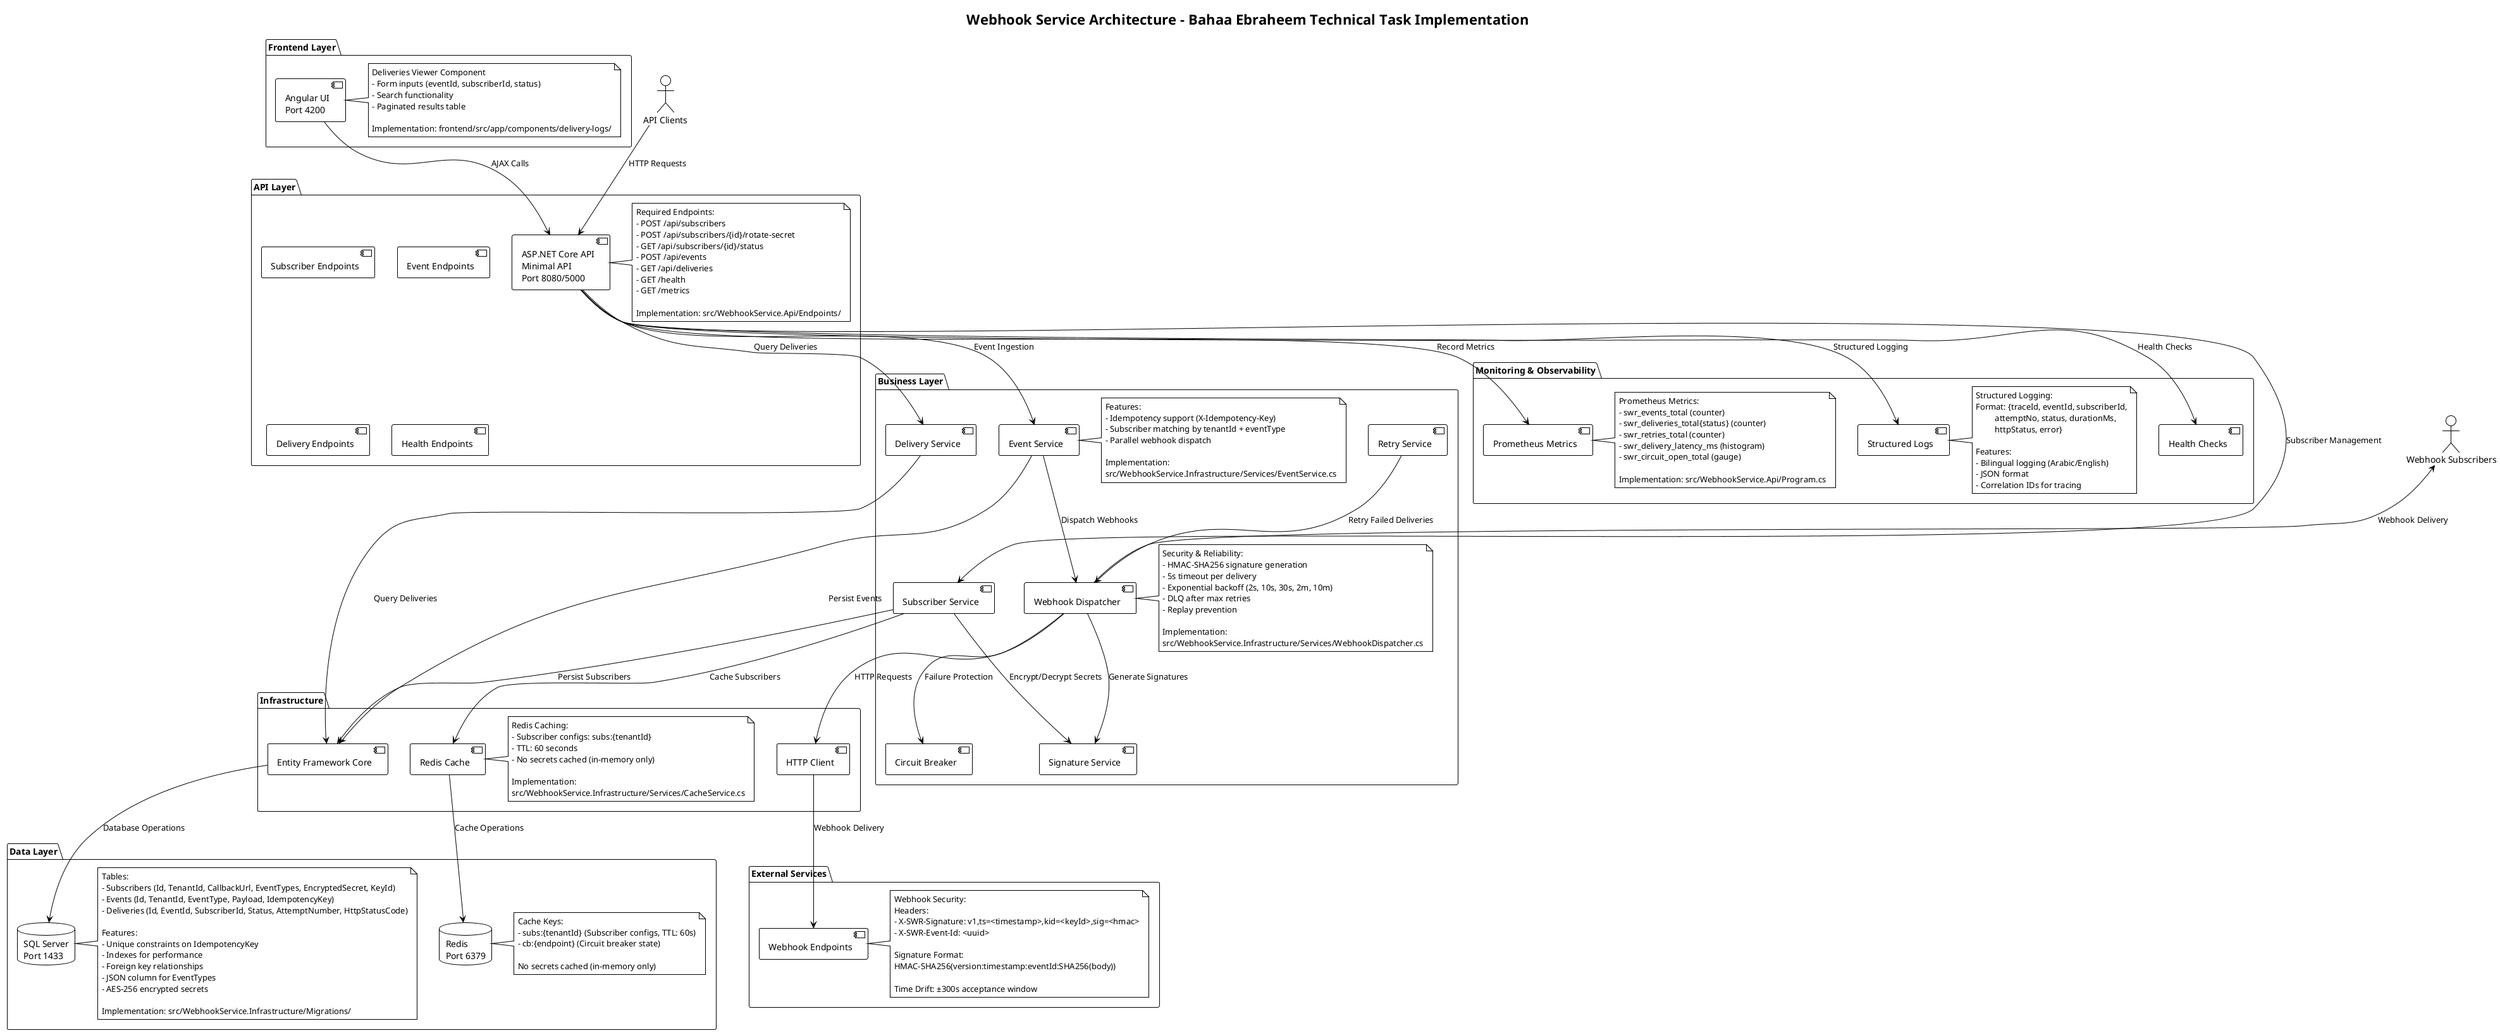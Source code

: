 @startuml Webhook Service Architecture
!theme plain
title Webhook Service Architecture - Bahaa Ebraheem Technical Task Implementation

actor "API Clients" as Clients
actor "Webhook Subscribers" as Subscribers

package "Frontend Layer" {
  component [Angular UI\nPort 4200] as Angular
  note right of Angular
    Deliveries Viewer Component
    - Form inputs (eventId, subscriberId, status)
    - Search functionality
    - Paginated results table

    Implementation: frontend/src/app/components/delivery-logs/
  end note
}

package "API Layer" {
  component [ASP.NET Core API\nMinimal API\nPort 8080/5000] as API

  component [Subscriber Endpoints] as SubEndpoints
  component [Event Endpoints] as EventEndpoints
  component [Delivery Endpoints] as DeliveryEndpoints
  component [Health Endpoints] as HealthEndpoints

  note right of API
    Required Endpoints:
    - POST /api/subscribers
    - POST /api/subscribers/{id}/rotate-secret
    - GET /api/subscribers/{id}/status
    - POST /api/events
    - GET /api/deliveries
    - GET /health
    - GET /metrics

    Implementation: src/WebhookService.Api/Endpoints/
  end note
}

package "Business Layer" {
  component [Event Service] as EventService
  component [Subscriber Service] as SubscriberService
  component [Webhook Dispatcher] as WebhookDispatcher
  component [Signature Service] as SignatureService
  component [Delivery Service] as DeliveryService
  component [Retry Service] as RetryService
  component [Circuit Breaker] as CircuitBreaker

  note right of EventService
    Features:
    - Idempotency support (X-Idempotency-Key)
    - Subscriber matching by tenantId + eventType
    - Parallel webhook dispatch

    Implementation:
    src/WebhookService.Infrastructure/Services/EventService.cs
  end note

  note right of WebhookDispatcher
    Security & Reliability:
    - HMAC-SHA256 signature generation
    - 5s timeout per delivery
    - Exponential backoff (2s, 10s, 30s, 2m, 10m)
    - DLQ after max retries
    - Replay prevention

    Implementation:
    src/WebhookService.Infrastructure/Services/WebhookDispatcher.cs
  end note
}

package "Infrastructure" {
  component [Entity Framework Core] as EF
  component [Redis Cache] as CacheService
  component [HTTP Client] as HttpClient

  note right of CacheService
    Redis Caching:
    - Subscriber configs: subs:{tenantId}
    - TTL: 60 seconds
    - No secrets cached (in-memory only)

    Implementation:
    src/WebhookService.Infrastructure/Services/CacheService.cs
  end note
}

package "Data Layer" {
  database "SQL Server\nPort 1433" as DB
  database "Redis\nPort 6379" as Redis

  note right of DB
    Tables:
    - Subscribers (Id, TenantId, CallbackUrl, EventTypes, EncryptedSecret, KeyId)
    - Events (Id, TenantId, EventType, Payload, IdempotencyKey)
    - Deliveries (Id, EventId, SubscriberId, Status, AttemptNumber, HttpStatusCode)

    Features:
    - Unique constraints on IdempotencyKey
    - Indexes for performance
    - Foreign key relationships
    - JSON column for EventTypes
    - AES-256 encrypted secrets

    Implementation: src/WebhookService.Infrastructure/Migrations/
  end note

  note right of Redis
    Cache Keys:
    - subs:{tenantId} (Subscriber configs, TTL: 60s)
    - cb:{endpoint} (Circuit breaker state)

    No secrets cached (in-memory only)
  end note
}

package "External Services" {
  component [Webhook Endpoints] as Webhooks

  note right of Webhooks
    Webhook Security:
    Headers:
    - X-SWR-Signature: v1,ts=<timestamp>,kid=<keyId>,sig=<hmac>
    - X-SWR-Event-Id: <uuid>

    Signature Format:
    HMAC-SHA256(version:timestamp:eventId:SHA256(body))

    Time Drift: ±300s acceptance window
  end note
}

package "Monitoring & Observability" {
  component [Prometheus Metrics] as Metrics
  component [Health Checks] as Health
  component [Structured Logs] as Logs

  note right of Metrics
    Prometheus Metrics:
    - swr_events_total (counter)
    - swr_deliveries_total{status} (counter)
    - swr_retries_total (counter)
    - swr_delivery_latency_ms (histogram)
    - swr_circuit_open_total (gauge)

    Implementation: src/WebhookService.Api/Program.cs
  end note

  note right of Logs
    Structured Logging:
    Format: {traceId, eventId, subscriberId,
             attemptNo, status, durationMs,
             httpStatus, error}

    Features:
    - Bilingual logging (Arabic/English)
    - JSON format
    - Correlation IDs for tracing
  end note
}

' Relationships and Data Flow
Clients --> API : HTTP Requests
Angular --> API : AJAX Calls
Subscribers <-- WebhookDispatcher : Webhook Delivery

' API to Business Layer
API --> EventService : Event Ingestion
API --> SubscriberService : Subscriber Management
API --> DeliveryService : Query Deliveries

' Business Layer Interactions
EventService --> WebhookDispatcher : Dispatch Webhooks
SubscriberService --> SignatureService : Encrypt/Decrypt Secrets
WebhookDispatcher --> SignatureService : Generate Signatures
WebhookDispatcher --> CircuitBreaker : Failure Protection
RetryService --> WebhookDispatcher : Retry Failed Deliveries

' Infrastructure Connections
EventService --> EF : Persist Events
SubscriberService --> EF : Persist Subscribers
DeliveryService --> EF : Query Deliveries
SubscriberService --> CacheService : Cache Subscribers
WebhookDispatcher --> HttpClient : HTTP Requests

' Data Layer Connections
EF --> DB : Database Operations
CacheService --> Redis : Cache Operations

' External Connections
HttpClient --> Webhooks : Webhook Delivery

' Monitoring Connections
API --> Metrics : Record Metrics
API --> Health : Health Checks
API --> Logs : Structured Logging

@enduml
